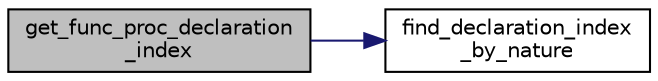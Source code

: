 digraph "get_func_proc_declaration_index"
{
 // LATEX_PDF_SIZE
  edge [fontname="Helvetica",fontsize="10",labelfontname="Helvetica",labelfontsize="10"];
  node [fontname="Helvetica",fontsize="10",shape=record];
  rankdir="LR";
  Node1 [label="get_func_proc_declaration\l_index",height=0.2,width=0.4,color="black", fillcolor="grey75", style="filled", fontcolor="black",tooltip="Retrieves the declaration index of a function or procedure."];
  Node1 -> Node2 [color="midnightblue",fontsize="10",style="solid",fontname="Helvetica"];
  Node2 [label="find_declaration_index\l_by_nature",height=0.2,width=0.4,color="black", fillcolor="white", style="filled",URL="$dc/de9/declaration__table_8h.html#a8d20d657d482952631adde5763e985c8",tooltip="Finds the index of a declaration with the specified lexicographic index and nature...."];
}

